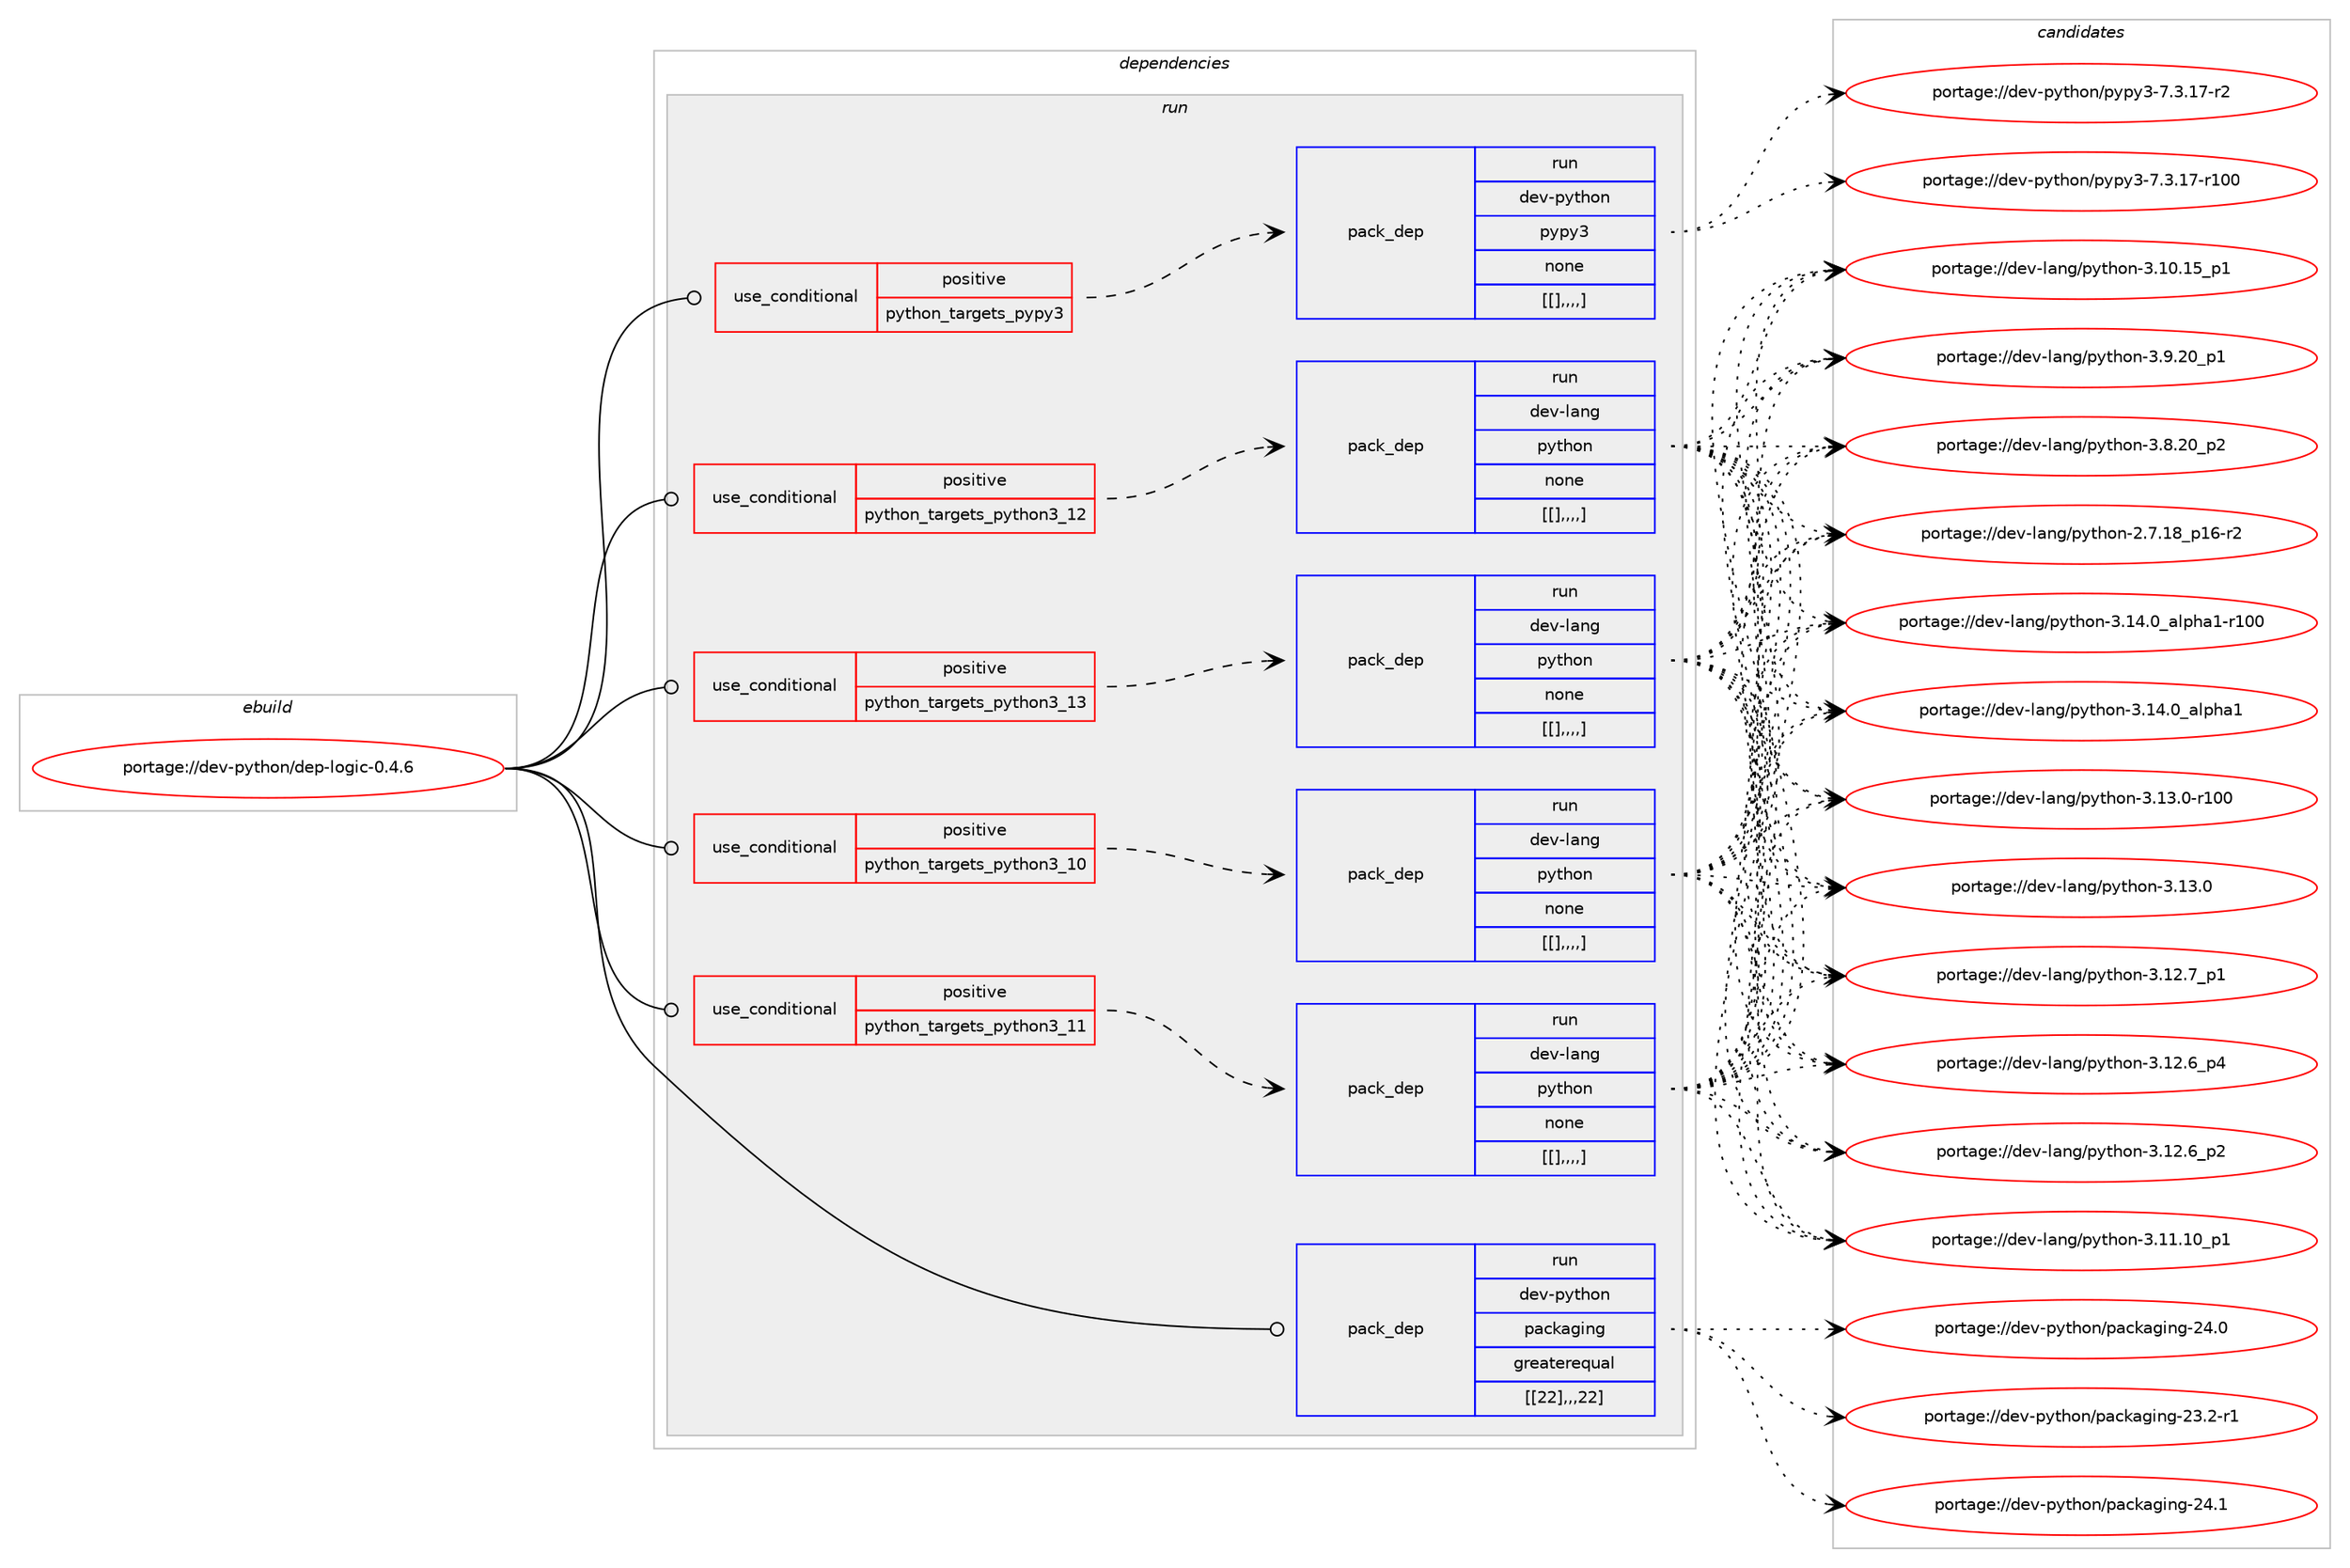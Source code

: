 digraph prolog {

# *************
# Graph options
# *************

newrank=true;
concentrate=true;
compound=true;
graph [rankdir=LR,fontname=Helvetica,fontsize=10,ranksep=1.5];#, ranksep=2.5, nodesep=0.2];
edge  [arrowhead=vee];
node  [fontname=Helvetica,fontsize=10];

# **********
# The ebuild
# **********

subgraph cluster_leftcol {
color=gray;
label=<<i>ebuild</i>>;
id [label="portage://dev-python/dep-logic-0.4.6", color=red, width=4, href="../dev-python/dep-logic-0.4.6.svg"];
}

# ****************
# The dependencies
# ****************

subgraph cluster_midcol {
color=gray;
label=<<i>dependencies</i>>;
subgraph cluster_compile {
fillcolor="#eeeeee";
style=filled;
label=<<i>compile</i>>;
}
subgraph cluster_compileandrun {
fillcolor="#eeeeee";
style=filled;
label=<<i>compile and run</i>>;
}
subgraph cluster_run {
fillcolor="#eeeeee";
style=filled;
label=<<i>run</i>>;
subgraph cond34367 {
dependency150459 [label=<<TABLE BORDER="0" CELLBORDER="1" CELLSPACING="0" CELLPADDING="4"><TR><TD ROWSPAN="3" CELLPADDING="10">use_conditional</TD></TR><TR><TD>positive</TD></TR><TR><TD>python_targets_pypy3</TD></TR></TABLE>>, shape=none, color=red];
subgraph pack114780 {
dependency150474 [label=<<TABLE BORDER="0" CELLBORDER="1" CELLSPACING="0" CELLPADDING="4" WIDTH="220"><TR><TD ROWSPAN="6" CELLPADDING="30">pack_dep</TD></TR><TR><TD WIDTH="110">run</TD></TR><TR><TD>dev-python</TD></TR><TR><TD>pypy3</TD></TR><TR><TD>none</TD></TR><TR><TD>[[],,,,]</TD></TR></TABLE>>, shape=none, color=blue];
}
dependency150459:e -> dependency150474:w [weight=20,style="dashed",arrowhead="vee"];
}
id:e -> dependency150459:w [weight=20,style="solid",arrowhead="odot"];
subgraph cond34387 {
dependency150554 [label=<<TABLE BORDER="0" CELLBORDER="1" CELLSPACING="0" CELLPADDING="4"><TR><TD ROWSPAN="3" CELLPADDING="10">use_conditional</TD></TR><TR><TD>positive</TD></TR><TR><TD>python_targets_python3_10</TD></TR></TABLE>>, shape=none, color=red];
subgraph pack114833 {
dependency150556 [label=<<TABLE BORDER="0" CELLBORDER="1" CELLSPACING="0" CELLPADDING="4" WIDTH="220"><TR><TD ROWSPAN="6" CELLPADDING="30">pack_dep</TD></TR><TR><TD WIDTH="110">run</TD></TR><TR><TD>dev-lang</TD></TR><TR><TD>python</TD></TR><TR><TD>none</TD></TR><TR><TD>[[],,,,]</TD></TR></TABLE>>, shape=none, color=blue];
}
dependency150554:e -> dependency150556:w [weight=20,style="dashed",arrowhead="vee"];
}
id:e -> dependency150554:w [weight=20,style="solid",arrowhead="odot"];
subgraph cond34423 {
dependency150593 [label=<<TABLE BORDER="0" CELLBORDER="1" CELLSPACING="0" CELLPADDING="4"><TR><TD ROWSPAN="3" CELLPADDING="10">use_conditional</TD></TR><TR><TD>positive</TD></TR><TR><TD>python_targets_python3_11</TD></TR></TABLE>>, shape=none, color=red];
subgraph pack114858 {
dependency150636 [label=<<TABLE BORDER="0" CELLBORDER="1" CELLSPACING="0" CELLPADDING="4" WIDTH="220"><TR><TD ROWSPAN="6" CELLPADDING="30">pack_dep</TD></TR><TR><TD WIDTH="110">run</TD></TR><TR><TD>dev-lang</TD></TR><TR><TD>python</TD></TR><TR><TD>none</TD></TR><TR><TD>[[],,,,]</TD></TR></TABLE>>, shape=none, color=blue];
}
dependency150593:e -> dependency150636:w [weight=20,style="dashed",arrowhead="vee"];
}
id:e -> dependency150593:w [weight=20,style="solid",arrowhead="odot"];
subgraph cond34460 {
dependency150677 [label=<<TABLE BORDER="0" CELLBORDER="1" CELLSPACING="0" CELLPADDING="4"><TR><TD ROWSPAN="3" CELLPADDING="10">use_conditional</TD></TR><TR><TD>positive</TD></TR><TR><TD>python_targets_python3_12</TD></TR></TABLE>>, shape=none, color=red];
subgraph pack114915 {
dependency150723 [label=<<TABLE BORDER="0" CELLBORDER="1" CELLSPACING="0" CELLPADDING="4" WIDTH="220"><TR><TD ROWSPAN="6" CELLPADDING="30">pack_dep</TD></TR><TR><TD WIDTH="110">run</TD></TR><TR><TD>dev-lang</TD></TR><TR><TD>python</TD></TR><TR><TD>none</TD></TR><TR><TD>[[],,,,]</TD></TR></TABLE>>, shape=none, color=blue];
}
dependency150677:e -> dependency150723:w [weight=20,style="dashed",arrowhead="vee"];
}
id:e -> dependency150677:w [weight=20,style="solid",arrowhead="odot"];
subgraph cond34494 {
dependency150749 [label=<<TABLE BORDER="0" CELLBORDER="1" CELLSPACING="0" CELLPADDING="4"><TR><TD ROWSPAN="3" CELLPADDING="10">use_conditional</TD></TR><TR><TD>positive</TD></TR><TR><TD>python_targets_python3_13</TD></TR></TABLE>>, shape=none, color=red];
subgraph pack114956 {
dependency150835 [label=<<TABLE BORDER="0" CELLBORDER="1" CELLSPACING="0" CELLPADDING="4" WIDTH="220"><TR><TD ROWSPAN="6" CELLPADDING="30">pack_dep</TD></TR><TR><TD WIDTH="110">run</TD></TR><TR><TD>dev-lang</TD></TR><TR><TD>python</TD></TR><TR><TD>none</TD></TR><TR><TD>[[],,,,]</TD></TR></TABLE>>, shape=none, color=blue];
}
dependency150749:e -> dependency150835:w [weight=20,style="dashed",arrowhead="vee"];
}
id:e -> dependency150749:w [weight=20,style="solid",arrowhead="odot"];
subgraph pack114997 {
dependency150857 [label=<<TABLE BORDER="0" CELLBORDER="1" CELLSPACING="0" CELLPADDING="4" WIDTH="220"><TR><TD ROWSPAN="6" CELLPADDING="30">pack_dep</TD></TR><TR><TD WIDTH="110">run</TD></TR><TR><TD>dev-python</TD></TR><TR><TD>packaging</TD></TR><TR><TD>greaterequal</TD></TR><TR><TD>[[22],,,22]</TD></TR></TABLE>>, shape=none, color=blue];
}
id:e -> dependency150857:w [weight=20,style="solid",arrowhead="odot"];
}
}

# **************
# The candidates
# **************

subgraph cluster_choices {
rank=same;
color=gray;
label=<<i>candidates</i>>;

subgraph choice114758 {
color=black;
nodesep=1;
choice100101118451121211161041111104711212111212151455546514649554511450 [label="portage://dev-python/pypy3-7.3.17-r2", color=red, width=4,href="../dev-python/pypy3-7.3.17-r2.svg"];
choice1001011184511212111610411111047112121112121514555465146495545114494848 [label="portage://dev-python/pypy3-7.3.17-r100", color=red, width=4,href="../dev-python/pypy3-7.3.17-r100.svg"];
dependency150474:e -> choice100101118451121211161041111104711212111212151455546514649554511450:w [style=dotted,weight="100"];
dependency150474:e -> choice1001011184511212111610411111047112121112121514555465146495545114494848:w [style=dotted,weight="100"];
}
subgraph choice114774 {
color=black;
nodesep=1;
choice100101118451089711010347112121116104111110455146495246489597108112104974945114494848 [label="portage://dev-lang/python-3.14.0_alpha1-r100", color=red, width=4,href="../dev-lang/python-3.14.0_alpha1-r100.svg"];
choice1001011184510897110103471121211161041111104551464952464895971081121049749 [label="portage://dev-lang/python-3.14.0_alpha1", color=red, width=4,href="../dev-lang/python-3.14.0_alpha1.svg"];
choice1001011184510897110103471121211161041111104551464951464845114494848 [label="portage://dev-lang/python-3.13.0-r100", color=red, width=4,href="../dev-lang/python-3.13.0-r100.svg"];
choice10010111845108971101034711212111610411111045514649514648 [label="portage://dev-lang/python-3.13.0", color=red, width=4,href="../dev-lang/python-3.13.0.svg"];
choice100101118451089711010347112121116104111110455146495046559511249 [label="portage://dev-lang/python-3.12.7_p1", color=red, width=4,href="../dev-lang/python-3.12.7_p1.svg"];
choice100101118451089711010347112121116104111110455146495046549511252 [label="portage://dev-lang/python-3.12.6_p4", color=red, width=4,href="../dev-lang/python-3.12.6_p4.svg"];
choice100101118451089711010347112121116104111110455146495046549511250 [label="portage://dev-lang/python-3.12.6_p2", color=red, width=4,href="../dev-lang/python-3.12.6_p2.svg"];
choice10010111845108971101034711212111610411111045514649494649489511249 [label="portage://dev-lang/python-3.11.10_p1", color=red, width=4,href="../dev-lang/python-3.11.10_p1.svg"];
choice10010111845108971101034711212111610411111045514649484649539511249 [label="portage://dev-lang/python-3.10.15_p1", color=red, width=4,href="../dev-lang/python-3.10.15_p1.svg"];
choice100101118451089711010347112121116104111110455146574650489511249 [label="portage://dev-lang/python-3.9.20_p1", color=red, width=4,href="../dev-lang/python-3.9.20_p1.svg"];
choice100101118451089711010347112121116104111110455146564650489511250 [label="portage://dev-lang/python-3.8.20_p2", color=red, width=4,href="../dev-lang/python-3.8.20_p2.svg"];
choice100101118451089711010347112121116104111110455046554649569511249544511450 [label="portage://dev-lang/python-2.7.18_p16-r2", color=red, width=4,href="../dev-lang/python-2.7.18_p16-r2.svg"];
dependency150556:e -> choice100101118451089711010347112121116104111110455146495246489597108112104974945114494848:w [style=dotted,weight="100"];
dependency150556:e -> choice1001011184510897110103471121211161041111104551464952464895971081121049749:w [style=dotted,weight="100"];
dependency150556:e -> choice1001011184510897110103471121211161041111104551464951464845114494848:w [style=dotted,weight="100"];
dependency150556:e -> choice10010111845108971101034711212111610411111045514649514648:w [style=dotted,weight="100"];
dependency150556:e -> choice100101118451089711010347112121116104111110455146495046559511249:w [style=dotted,weight="100"];
dependency150556:e -> choice100101118451089711010347112121116104111110455146495046549511252:w [style=dotted,weight="100"];
dependency150556:e -> choice100101118451089711010347112121116104111110455146495046549511250:w [style=dotted,weight="100"];
dependency150556:e -> choice10010111845108971101034711212111610411111045514649494649489511249:w [style=dotted,weight="100"];
dependency150556:e -> choice10010111845108971101034711212111610411111045514649484649539511249:w [style=dotted,weight="100"];
dependency150556:e -> choice100101118451089711010347112121116104111110455146574650489511249:w [style=dotted,weight="100"];
dependency150556:e -> choice100101118451089711010347112121116104111110455146564650489511250:w [style=dotted,weight="100"];
dependency150556:e -> choice100101118451089711010347112121116104111110455046554649569511249544511450:w [style=dotted,weight="100"];
}
subgraph choice114786 {
color=black;
nodesep=1;
choice100101118451089711010347112121116104111110455146495246489597108112104974945114494848 [label="portage://dev-lang/python-3.14.0_alpha1-r100", color=red, width=4,href="../dev-lang/python-3.14.0_alpha1-r100.svg"];
choice1001011184510897110103471121211161041111104551464952464895971081121049749 [label="portage://dev-lang/python-3.14.0_alpha1", color=red, width=4,href="../dev-lang/python-3.14.0_alpha1.svg"];
choice1001011184510897110103471121211161041111104551464951464845114494848 [label="portage://dev-lang/python-3.13.0-r100", color=red, width=4,href="../dev-lang/python-3.13.0-r100.svg"];
choice10010111845108971101034711212111610411111045514649514648 [label="portage://dev-lang/python-3.13.0", color=red, width=4,href="../dev-lang/python-3.13.0.svg"];
choice100101118451089711010347112121116104111110455146495046559511249 [label="portage://dev-lang/python-3.12.7_p1", color=red, width=4,href="../dev-lang/python-3.12.7_p1.svg"];
choice100101118451089711010347112121116104111110455146495046549511252 [label="portage://dev-lang/python-3.12.6_p4", color=red, width=4,href="../dev-lang/python-3.12.6_p4.svg"];
choice100101118451089711010347112121116104111110455146495046549511250 [label="portage://dev-lang/python-3.12.6_p2", color=red, width=4,href="../dev-lang/python-3.12.6_p2.svg"];
choice10010111845108971101034711212111610411111045514649494649489511249 [label="portage://dev-lang/python-3.11.10_p1", color=red, width=4,href="../dev-lang/python-3.11.10_p1.svg"];
choice10010111845108971101034711212111610411111045514649484649539511249 [label="portage://dev-lang/python-3.10.15_p1", color=red, width=4,href="../dev-lang/python-3.10.15_p1.svg"];
choice100101118451089711010347112121116104111110455146574650489511249 [label="portage://dev-lang/python-3.9.20_p1", color=red, width=4,href="../dev-lang/python-3.9.20_p1.svg"];
choice100101118451089711010347112121116104111110455146564650489511250 [label="portage://dev-lang/python-3.8.20_p2", color=red, width=4,href="../dev-lang/python-3.8.20_p2.svg"];
choice100101118451089711010347112121116104111110455046554649569511249544511450 [label="portage://dev-lang/python-2.7.18_p16-r2", color=red, width=4,href="../dev-lang/python-2.7.18_p16-r2.svg"];
dependency150636:e -> choice100101118451089711010347112121116104111110455146495246489597108112104974945114494848:w [style=dotted,weight="100"];
dependency150636:e -> choice1001011184510897110103471121211161041111104551464952464895971081121049749:w [style=dotted,weight="100"];
dependency150636:e -> choice1001011184510897110103471121211161041111104551464951464845114494848:w [style=dotted,weight="100"];
dependency150636:e -> choice10010111845108971101034711212111610411111045514649514648:w [style=dotted,weight="100"];
dependency150636:e -> choice100101118451089711010347112121116104111110455146495046559511249:w [style=dotted,weight="100"];
dependency150636:e -> choice100101118451089711010347112121116104111110455146495046549511252:w [style=dotted,weight="100"];
dependency150636:e -> choice100101118451089711010347112121116104111110455146495046549511250:w [style=dotted,weight="100"];
dependency150636:e -> choice10010111845108971101034711212111610411111045514649494649489511249:w [style=dotted,weight="100"];
dependency150636:e -> choice10010111845108971101034711212111610411111045514649484649539511249:w [style=dotted,weight="100"];
dependency150636:e -> choice100101118451089711010347112121116104111110455146574650489511249:w [style=dotted,weight="100"];
dependency150636:e -> choice100101118451089711010347112121116104111110455146564650489511250:w [style=dotted,weight="100"];
dependency150636:e -> choice100101118451089711010347112121116104111110455046554649569511249544511450:w [style=dotted,weight="100"];
}
subgraph choice114792 {
color=black;
nodesep=1;
choice100101118451089711010347112121116104111110455146495246489597108112104974945114494848 [label="portage://dev-lang/python-3.14.0_alpha1-r100", color=red, width=4,href="../dev-lang/python-3.14.0_alpha1-r100.svg"];
choice1001011184510897110103471121211161041111104551464952464895971081121049749 [label="portage://dev-lang/python-3.14.0_alpha1", color=red, width=4,href="../dev-lang/python-3.14.0_alpha1.svg"];
choice1001011184510897110103471121211161041111104551464951464845114494848 [label="portage://dev-lang/python-3.13.0-r100", color=red, width=4,href="../dev-lang/python-3.13.0-r100.svg"];
choice10010111845108971101034711212111610411111045514649514648 [label="portage://dev-lang/python-3.13.0", color=red, width=4,href="../dev-lang/python-3.13.0.svg"];
choice100101118451089711010347112121116104111110455146495046559511249 [label="portage://dev-lang/python-3.12.7_p1", color=red, width=4,href="../dev-lang/python-3.12.7_p1.svg"];
choice100101118451089711010347112121116104111110455146495046549511252 [label="portage://dev-lang/python-3.12.6_p4", color=red, width=4,href="../dev-lang/python-3.12.6_p4.svg"];
choice100101118451089711010347112121116104111110455146495046549511250 [label="portage://dev-lang/python-3.12.6_p2", color=red, width=4,href="../dev-lang/python-3.12.6_p2.svg"];
choice10010111845108971101034711212111610411111045514649494649489511249 [label="portage://dev-lang/python-3.11.10_p1", color=red, width=4,href="../dev-lang/python-3.11.10_p1.svg"];
choice10010111845108971101034711212111610411111045514649484649539511249 [label="portage://dev-lang/python-3.10.15_p1", color=red, width=4,href="../dev-lang/python-3.10.15_p1.svg"];
choice100101118451089711010347112121116104111110455146574650489511249 [label="portage://dev-lang/python-3.9.20_p1", color=red, width=4,href="../dev-lang/python-3.9.20_p1.svg"];
choice100101118451089711010347112121116104111110455146564650489511250 [label="portage://dev-lang/python-3.8.20_p2", color=red, width=4,href="../dev-lang/python-3.8.20_p2.svg"];
choice100101118451089711010347112121116104111110455046554649569511249544511450 [label="portage://dev-lang/python-2.7.18_p16-r2", color=red, width=4,href="../dev-lang/python-2.7.18_p16-r2.svg"];
dependency150723:e -> choice100101118451089711010347112121116104111110455146495246489597108112104974945114494848:w [style=dotted,weight="100"];
dependency150723:e -> choice1001011184510897110103471121211161041111104551464952464895971081121049749:w [style=dotted,weight="100"];
dependency150723:e -> choice1001011184510897110103471121211161041111104551464951464845114494848:w [style=dotted,weight="100"];
dependency150723:e -> choice10010111845108971101034711212111610411111045514649514648:w [style=dotted,weight="100"];
dependency150723:e -> choice100101118451089711010347112121116104111110455146495046559511249:w [style=dotted,weight="100"];
dependency150723:e -> choice100101118451089711010347112121116104111110455146495046549511252:w [style=dotted,weight="100"];
dependency150723:e -> choice100101118451089711010347112121116104111110455146495046549511250:w [style=dotted,weight="100"];
dependency150723:e -> choice10010111845108971101034711212111610411111045514649494649489511249:w [style=dotted,weight="100"];
dependency150723:e -> choice10010111845108971101034711212111610411111045514649484649539511249:w [style=dotted,weight="100"];
dependency150723:e -> choice100101118451089711010347112121116104111110455146574650489511249:w [style=dotted,weight="100"];
dependency150723:e -> choice100101118451089711010347112121116104111110455146564650489511250:w [style=dotted,weight="100"];
dependency150723:e -> choice100101118451089711010347112121116104111110455046554649569511249544511450:w [style=dotted,weight="100"];
}
subgraph choice114838 {
color=black;
nodesep=1;
choice100101118451089711010347112121116104111110455146495246489597108112104974945114494848 [label="portage://dev-lang/python-3.14.0_alpha1-r100", color=red, width=4,href="../dev-lang/python-3.14.0_alpha1-r100.svg"];
choice1001011184510897110103471121211161041111104551464952464895971081121049749 [label="portage://dev-lang/python-3.14.0_alpha1", color=red, width=4,href="../dev-lang/python-3.14.0_alpha1.svg"];
choice1001011184510897110103471121211161041111104551464951464845114494848 [label="portage://dev-lang/python-3.13.0-r100", color=red, width=4,href="../dev-lang/python-3.13.0-r100.svg"];
choice10010111845108971101034711212111610411111045514649514648 [label="portage://dev-lang/python-3.13.0", color=red, width=4,href="../dev-lang/python-3.13.0.svg"];
choice100101118451089711010347112121116104111110455146495046559511249 [label="portage://dev-lang/python-3.12.7_p1", color=red, width=4,href="../dev-lang/python-3.12.7_p1.svg"];
choice100101118451089711010347112121116104111110455146495046549511252 [label="portage://dev-lang/python-3.12.6_p4", color=red, width=4,href="../dev-lang/python-3.12.6_p4.svg"];
choice100101118451089711010347112121116104111110455146495046549511250 [label="portage://dev-lang/python-3.12.6_p2", color=red, width=4,href="../dev-lang/python-3.12.6_p2.svg"];
choice10010111845108971101034711212111610411111045514649494649489511249 [label="portage://dev-lang/python-3.11.10_p1", color=red, width=4,href="../dev-lang/python-3.11.10_p1.svg"];
choice10010111845108971101034711212111610411111045514649484649539511249 [label="portage://dev-lang/python-3.10.15_p1", color=red, width=4,href="../dev-lang/python-3.10.15_p1.svg"];
choice100101118451089711010347112121116104111110455146574650489511249 [label="portage://dev-lang/python-3.9.20_p1", color=red, width=4,href="../dev-lang/python-3.9.20_p1.svg"];
choice100101118451089711010347112121116104111110455146564650489511250 [label="portage://dev-lang/python-3.8.20_p2", color=red, width=4,href="../dev-lang/python-3.8.20_p2.svg"];
choice100101118451089711010347112121116104111110455046554649569511249544511450 [label="portage://dev-lang/python-2.7.18_p16-r2", color=red, width=4,href="../dev-lang/python-2.7.18_p16-r2.svg"];
dependency150835:e -> choice100101118451089711010347112121116104111110455146495246489597108112104974945114494848:w [style=dotted,weight="100"];
dependency150835:e -> choice1001011184510897110103471121211161041111104551464952464895971081121049749:w [style=dotted,weight="100"];
dependency150835:e -> choice1001011184510897110103471121211161041111104551464951464845114494848:w [style=dotted,weight="100"];
dependency150835:e -> choice10010111845108971101034711212111610411111045514649514648:w [style=dotted,weight="100"];
dependency150835:e -> choice100101118451089711010347112121116104111110455146495046559511249:w [style=dotted,weight="100"];
dependency150835:e -> choice100101118451089711010347112121116104111110455146495046549511252:w [style=dotted,weight="100"];
dependency150835:e -> choice100101118451089711010347112121116104111110455146495046549511250:w [style=dotted,weight="100"];
dependency150835:e -> choice10010111845108971101034711212111610411111045514649494649489511249:w [style=dotted,weight="100"];
dependency150835:e -> choice10010111845108971101034711212111610411111045514649484649539511249:w [style=dotted,weight="100"];
dependency150835:e -> choice100101118451089711010347112121116104111110455146574650489511249:w [style=dotted,weight="100"];
dependency150835:e -> choice100101118451089711010347112121116104111110455146564650489511250:w [style=dotted,weight="100"];
dependency150835:e -> choice100101118451089711010347112121116104111110455046554649569511249544511450:w [style=dotted,weight="100"];
}
subgraph choice114853 {
color=black;
nodesep=1;
choice10010111845112121116104111110471129799107971031051101034550524649 [label="portage://dev-python/packaging-24.1", color=red, width=4,href="../dev-python/packaging-24.1.svg"];
choice10010111845112121116104111110471129799107971031051101034550524648 [label="portage://dev-python/packaging-24.0", color=red, width=4,href="../dev-python/packaging-24.0.svg"];
choice100101118451121211161041111104711297991079710310511010345505146504511449 [label="portage://dev-python/packaging-23.2-r1", color=red, width=4,href="../dev-python/packaging-23.2-r1.svg"];
dependency150857:e -> choice10010111845112121116104111110471129799107971031051101034550524649:w [style=dotted,weight="100"];
dependency150857:e -> choice10010111845112121116104111110471129799107971031051101034550524648:w [style=dotted,weight="100"];
dependency150857:e -> choice100101118451121211161041111104711297991079710310511010345505146504511449:w [style=dotted,weight="100"];
}
}

}
